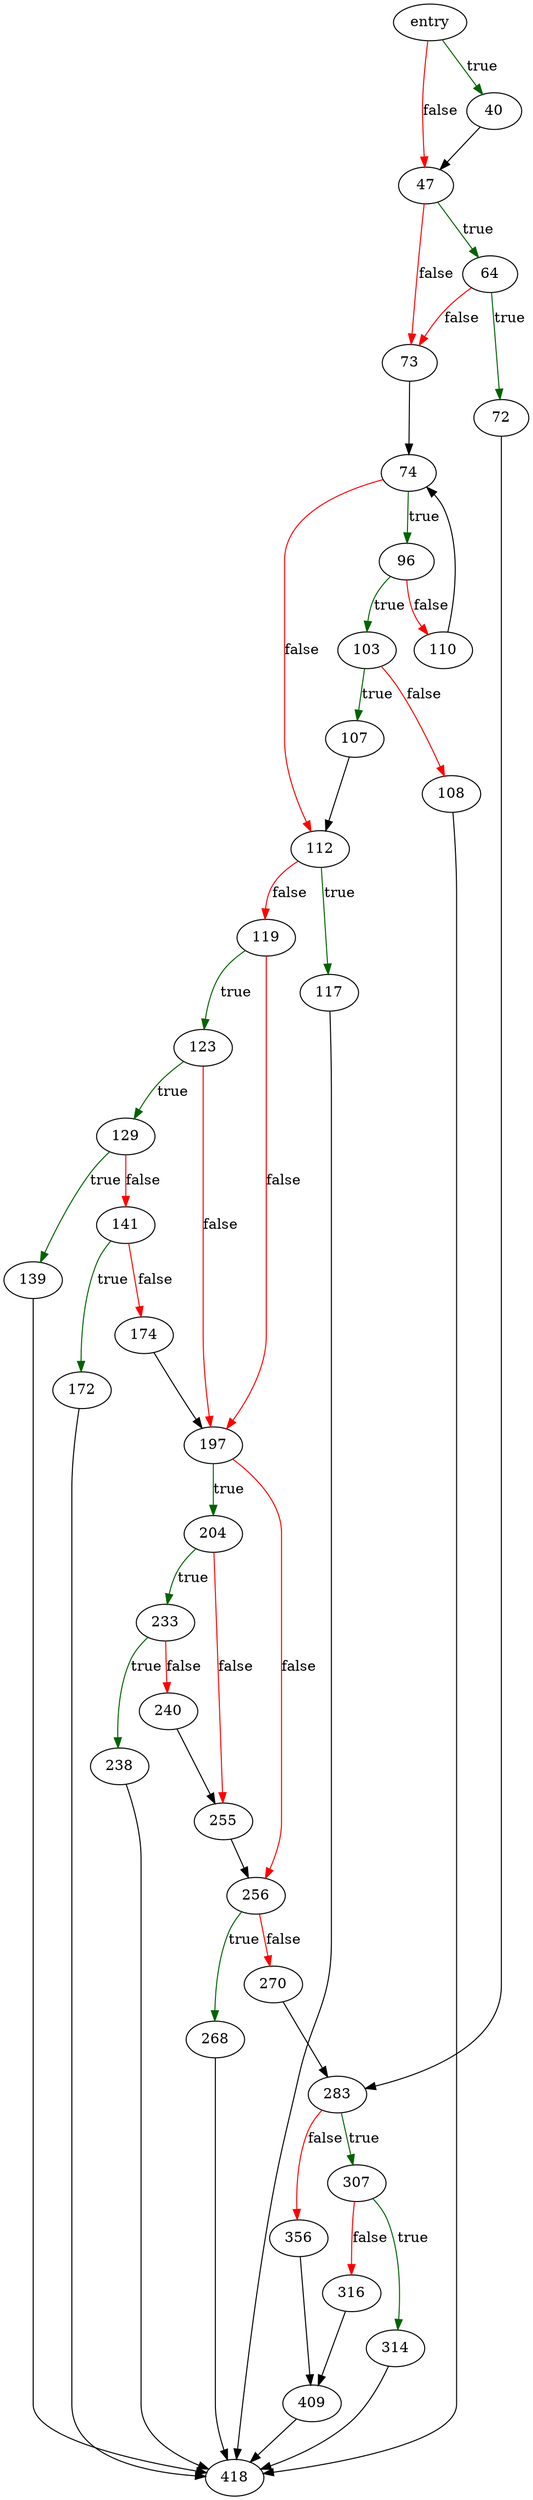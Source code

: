 digraph "freeSpace" {
	// Node definitions.
	3 [label=entry];
	40;
	47;
	64;
	72;
	73;
	74;
	96;
	103;
	107;
	108;
	110;
	112;
	117;
	119;
	123;
	129;
	139;
	141;
	172;
	174;
	197;
	204;
	233;
	238;
	240;
	255;
	256;
	268;
	270;
	283;
	307;
	314;
	316;
	356;
	409;
	418;

	// Edge definitions.
	3 -> 40 [
		color=darkgreen
		label=true
	];
	3 -> 47 [
		color=red
		label=false
	];
	40 -> 47;
	47 -> 64 [
		color=darkgreen
		label=true
	];
	47 -> 73 [
		color=red
		label=false
	];
	64 -> 72 [
		color=darkgreen
		label=true
	];
	64 -> 73 [
		color=red
		label=false
	];
	72 -> 283;
	73 -> 74;
	74 -> 96 [
		color=darkgreen
		label=true
	];
	74 -> 112 [
		color=red
		label=false
	];
	96 -> 103 [
		color=darkgreen
		label=true
	];
	96 -> 110 [
		color=red
		label=false
	];
	103 -> 107 [
		color=darkgreen
		label=true
	];
	103 -> 108 [
		color=red
		label=false
	];
	107 -> 112;
	108 -> 418;
	110 -> 74;
	112 -> 117 [
		color=darkgreen
		label=true
	];
	112 -> 119 [
		color=red
		label=false
	];
	117 -> 418;
	119 -> 123 [
		color=darkgreen
		label=true
	];
	119 -> 197 [
		color=red
		label=false
	];
	123 -> 129 [
		color=darkgreen
		label=true
	];
	123 -> 197 [
		color=red
		label=false
	];
	129 -> 139 [
		color=darkgreen
		label=true
	];
	129 -> 141 [
		color=red
		label=false
	];
	139 -> 418;
	141 -> 172 [
		color=darkgreen
		label=true
	];
	141 -> 174 [
		color=red
		label=false
	];
	172 -> 418;
	174 -> 197;
	197 -> 204 [
		color=darkgreen
		label=true
	];
	197 -> 256 [
		color=red
		label=false
	];
	204 -> 233 [
		color=darkgreen
		label=true
	];
	204 -> 255 [
		color=red
		label=false
	];
	233 -> 238 [
		color=darkgreen
		label=true
	];
	233 -> 240 [
		color=red
		label=false
	];
	238 -> 418;
	240 -> 255;
	255 -> 256;
	256 -> 268 [
		color=darkgreen
		label=true
	];
	256 -> 270 [
		color=red
		label=false
	];
	268 -> 418;
	270 -> 283;
	283 -> 307 [
		color=darkgreen
		label=true
	];
	283 -> 356 [
		color=red
		label=false
	];
	307 -> 314 [
		color=darkgreen
		label=true
	];
	307 -> 316 [
		color=red
		label=false
	];
	314 -> 418;
	316 -> 409;
	356 -> 409;
	409 -> 418;
}